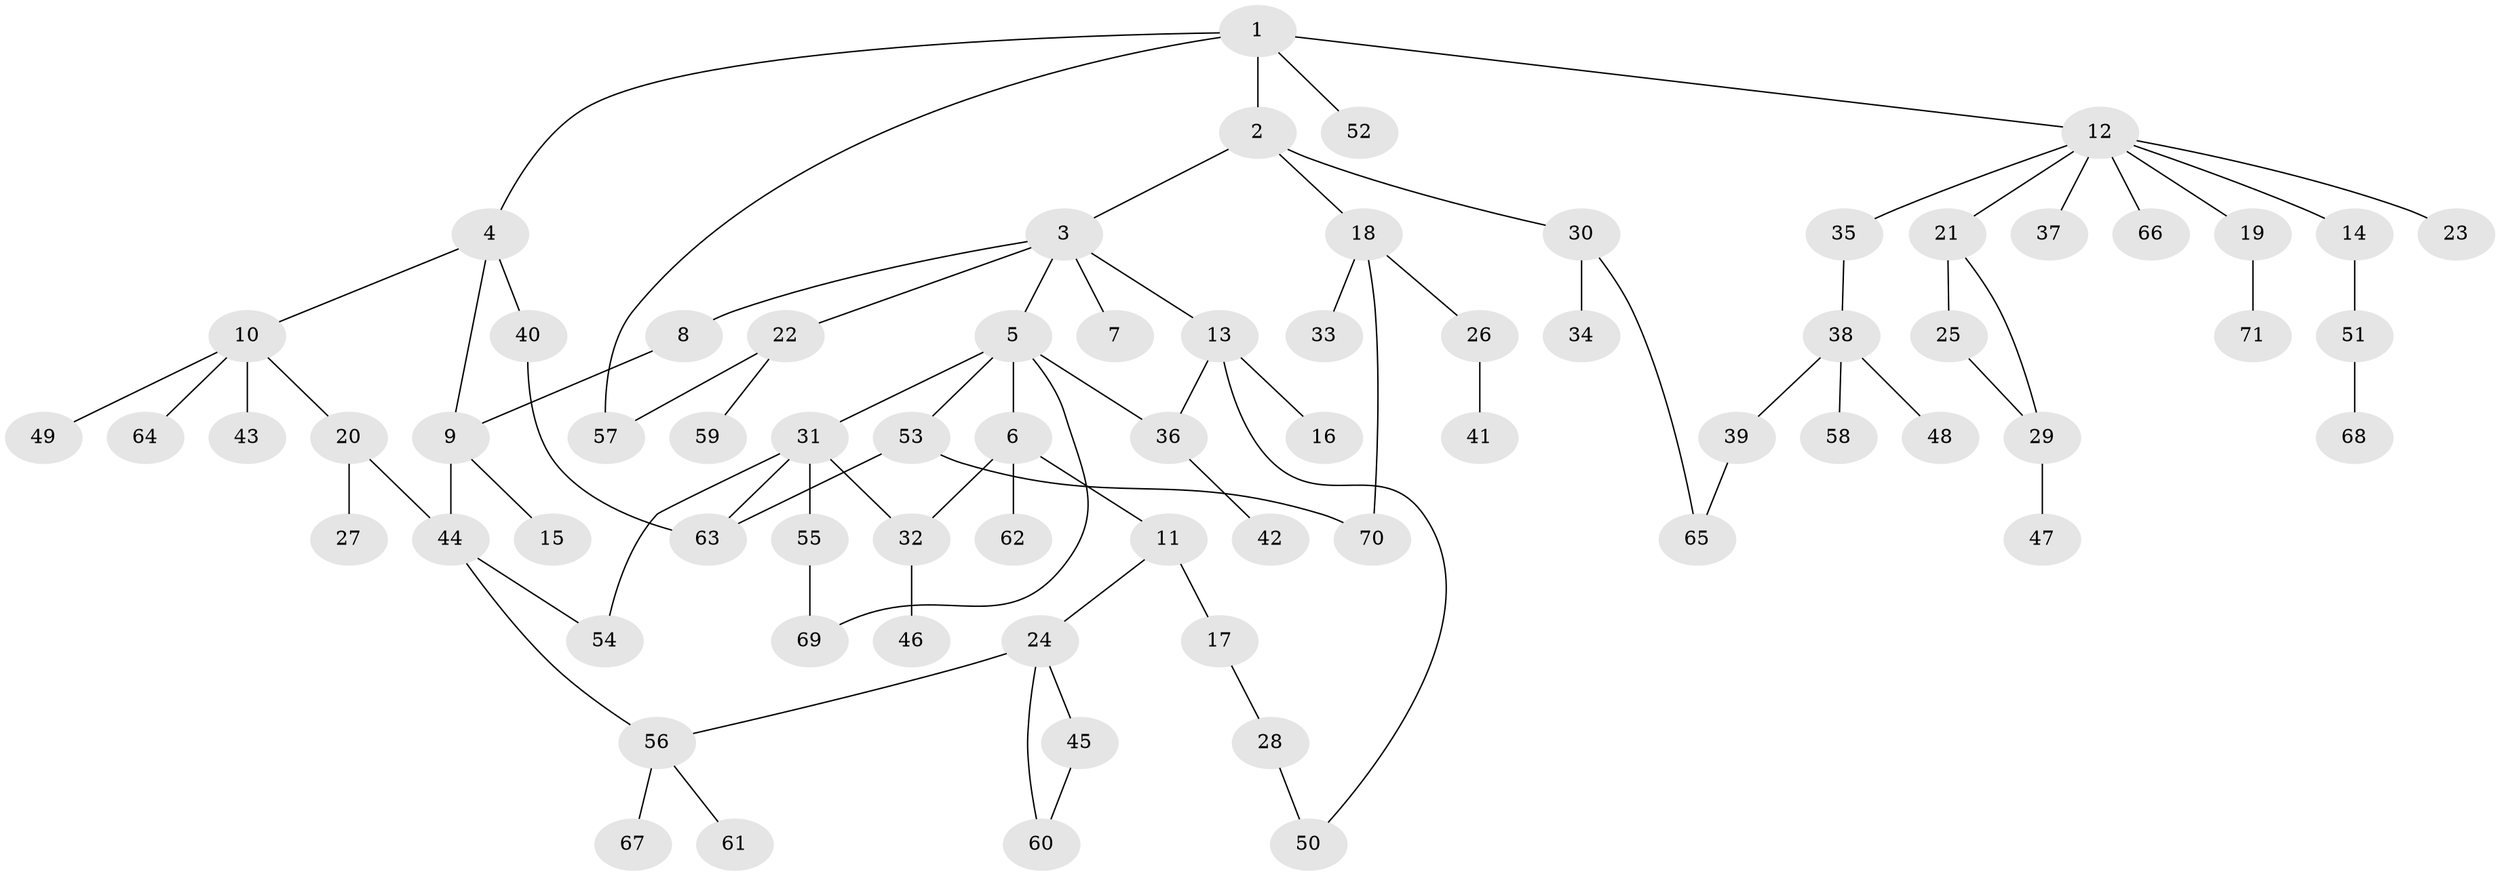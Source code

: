 // coarse degree distribution, {4: 0.12, 6: 0.02, 7: 0.04, 5: 0.06, 1: 0.36, 3: 0.14, 2: 0.26}
// Generated by graph-tools (version 1.1) at 2025/41/03/06/25 10:41:26]
// undirected, 71 vertices, 85 edges
graph export_dot {
graph [start="1"]
  node [color=gray90,style=filled];
  1;
  2;
  3;
  4;
  5;
  6;
  7;
  8;
  9;
  10;
  11;
  12;
  13;
  14;
  15;
  16;
  17;
  18;
  19;
  20;
  21;
  22;
  23;
  24;
  25;
  26;
  27;
  28;
  29;
  30;
  31;
  32;
  33;
  34;
  35;
  36;
  37;
  38;
  39;
  40;
  41;
  42;
  43;
  44;
  45;
  46;
  47;
  48;
  49;
  50;
  51;
  52;
  53;
  54;
  55;
  56;
  57;
  58;
  59;
  60;
  61;
  62;
  63;
  64;
  65;
  66;
  67;
  68;
  69;
  70;
  71;
  1 -- 2;
  1 -- 4;
  1 -- 12;
  1 -- 52;
  1 -- 57;
  2 -- 3;
  2 -- 18;
  2 -- 30;
  3 -- 5;
  3 -- 7;
  3 -- 8;
  3 -- 13;
  3 -- 22;
  4 -- 9;
  4 -- 10;
  4 -- 40;
  5 -- 6;
  5 -- 31;
  5 -- 53;
  5 -- 69;
  5 -- 36;
  6 -- 11;
  6 -- 62;
  6 -- 32;
  8 -- 9;
  9 -- 15;
  9 -- 44;
  10 -- 20;
  10 -- 43;
  10 -- 49;
  10 -- 64;
  11 -- 17;
  11 -- 24;
  12 -- 14;
  12 -- 19;
  12 -- 21;
  12 -- 23;
  12 -- 35;
  12 -- 37;
  12 -- 66;
  13 -- 16;
  13 -- 36;
  13 -- 50;
  14 -- 51;
  17 -- 28;
  18 -- 26;
  18 -- 33;
  18 -- 70;
  19 -- 71;
  20 -- 27;
  20 -- 44;
  21 -- 25;
  21 -- 29;
  22 -- 59;
  22 -- 57;
  24 -- 45;
  24 -- 60;
  24 -- 56;
  25 -- 29;
  26 -- 41;
  28 -- 50;
  29 -- 47;
  30 -- 34;
  30 -- 65;
  31 -- 32;
  31 -- 54;
  31 -- 55;
  31 -- 63;
  32 -- 46;
  35 -- 38;
  36 -- 42;
  38 -- 39;
  38 -- 48;
  38 -- 58;
  39 -- 65;
  40 -- 63;
  44 -- 56;
  44 -- 54;
  45 -- 60;
  51 -- 68;
  53 -- 63;
  53 -- 70;
  55 -- 69;
  56 -- 61;
  56 -- 67;
}
